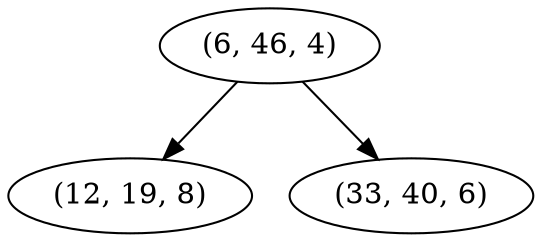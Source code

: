 digraph tree {
    "(6, 46, 4)";
    "(12, 19, 8)";
    "(33, 40, 6)";
    "(6, 46, 4)" -> "(12, 19, 8)";
    "(6, 46, 4)" -> "(33, 40, 6)";
}
